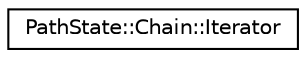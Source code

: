 digraph "Graphical Class Hierarchy"
{
 // LATEX_PDF_SIZE
  edge [fontname="Helvetica",fontsize="10",labelfontname="Helvetica",labelfontsize="10"];
  node [fontname="Helvetica",fontsize="10",shape=record];
  rankdir="LR";
  Node0 [label="PathState::Chain::Iterator",height=0.2,width=0.4,color="black", fillcolor="white", style="filled",URL="$classoperations__research_1_1_path_state_1_1_chain_1_1_iterator.html",tooltip=" "];
}
